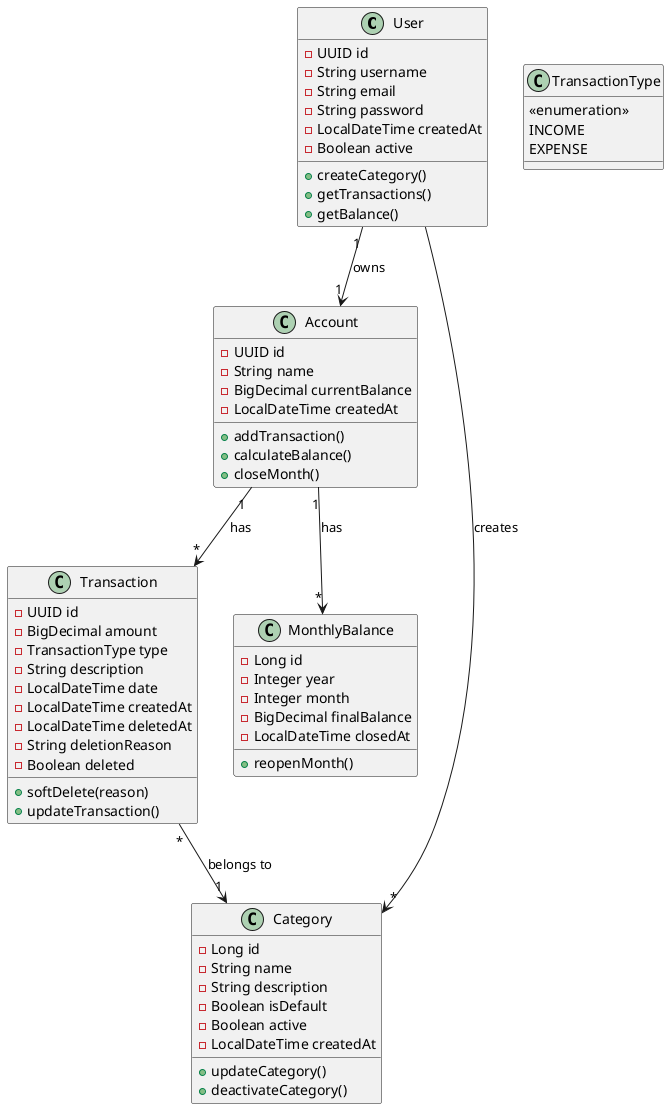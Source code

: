 @startuml MinervaMoney

    User "1" --> "1" Account : owns
    Account "1" --> "*" Transaction : has
    Transaction "*" --> "1" Category : belongs to
    Account "1" --> "*" MonthlyBalance : has
    User --> "*" Category : creates

    class User {
        -UUID id
        -String username
        -String email
        -String password
        -LocalDateTime createdAt
        -Boolean active
        +createCategory()
        +getTransactions()
        +getBalance()
    }

    class Account {
        -UUID id
        -String name
        -BigDecimal currentBalance
        -LocalDateTime createdAt
        +addTransaction()
        +calculateBalance()
        +closeMonth()
    }

    class Transaction {
        -UUID id
        -BigDecimal amount
        -TransactionType type
        -String description
        -LocalDateTime date
        -LocalDateTime createdAt
        -LocalDateTime deletedAt
        -String deletionReason
        -Boolean deleted
        +softDelete(reason)
        +updateTransaction()
    }

    class Category {
        -Long id
        -String name
        -String description
        -Boolean isDefault
        -Boolean active
        -LocalDateTime createdAt
        +updateCategory()
        +deactivateCategory()
    }

    class MonthlyBalance {
        -Long id
        -Integer year
        -Integer month
        -BigDecimal finalBalance
        -LocalDateTime closedAt
        +reopenMonth()
    }

    class TransactionType {
        <<enumeration>>
        INCOME
        EXPENSE
    }

@enduml